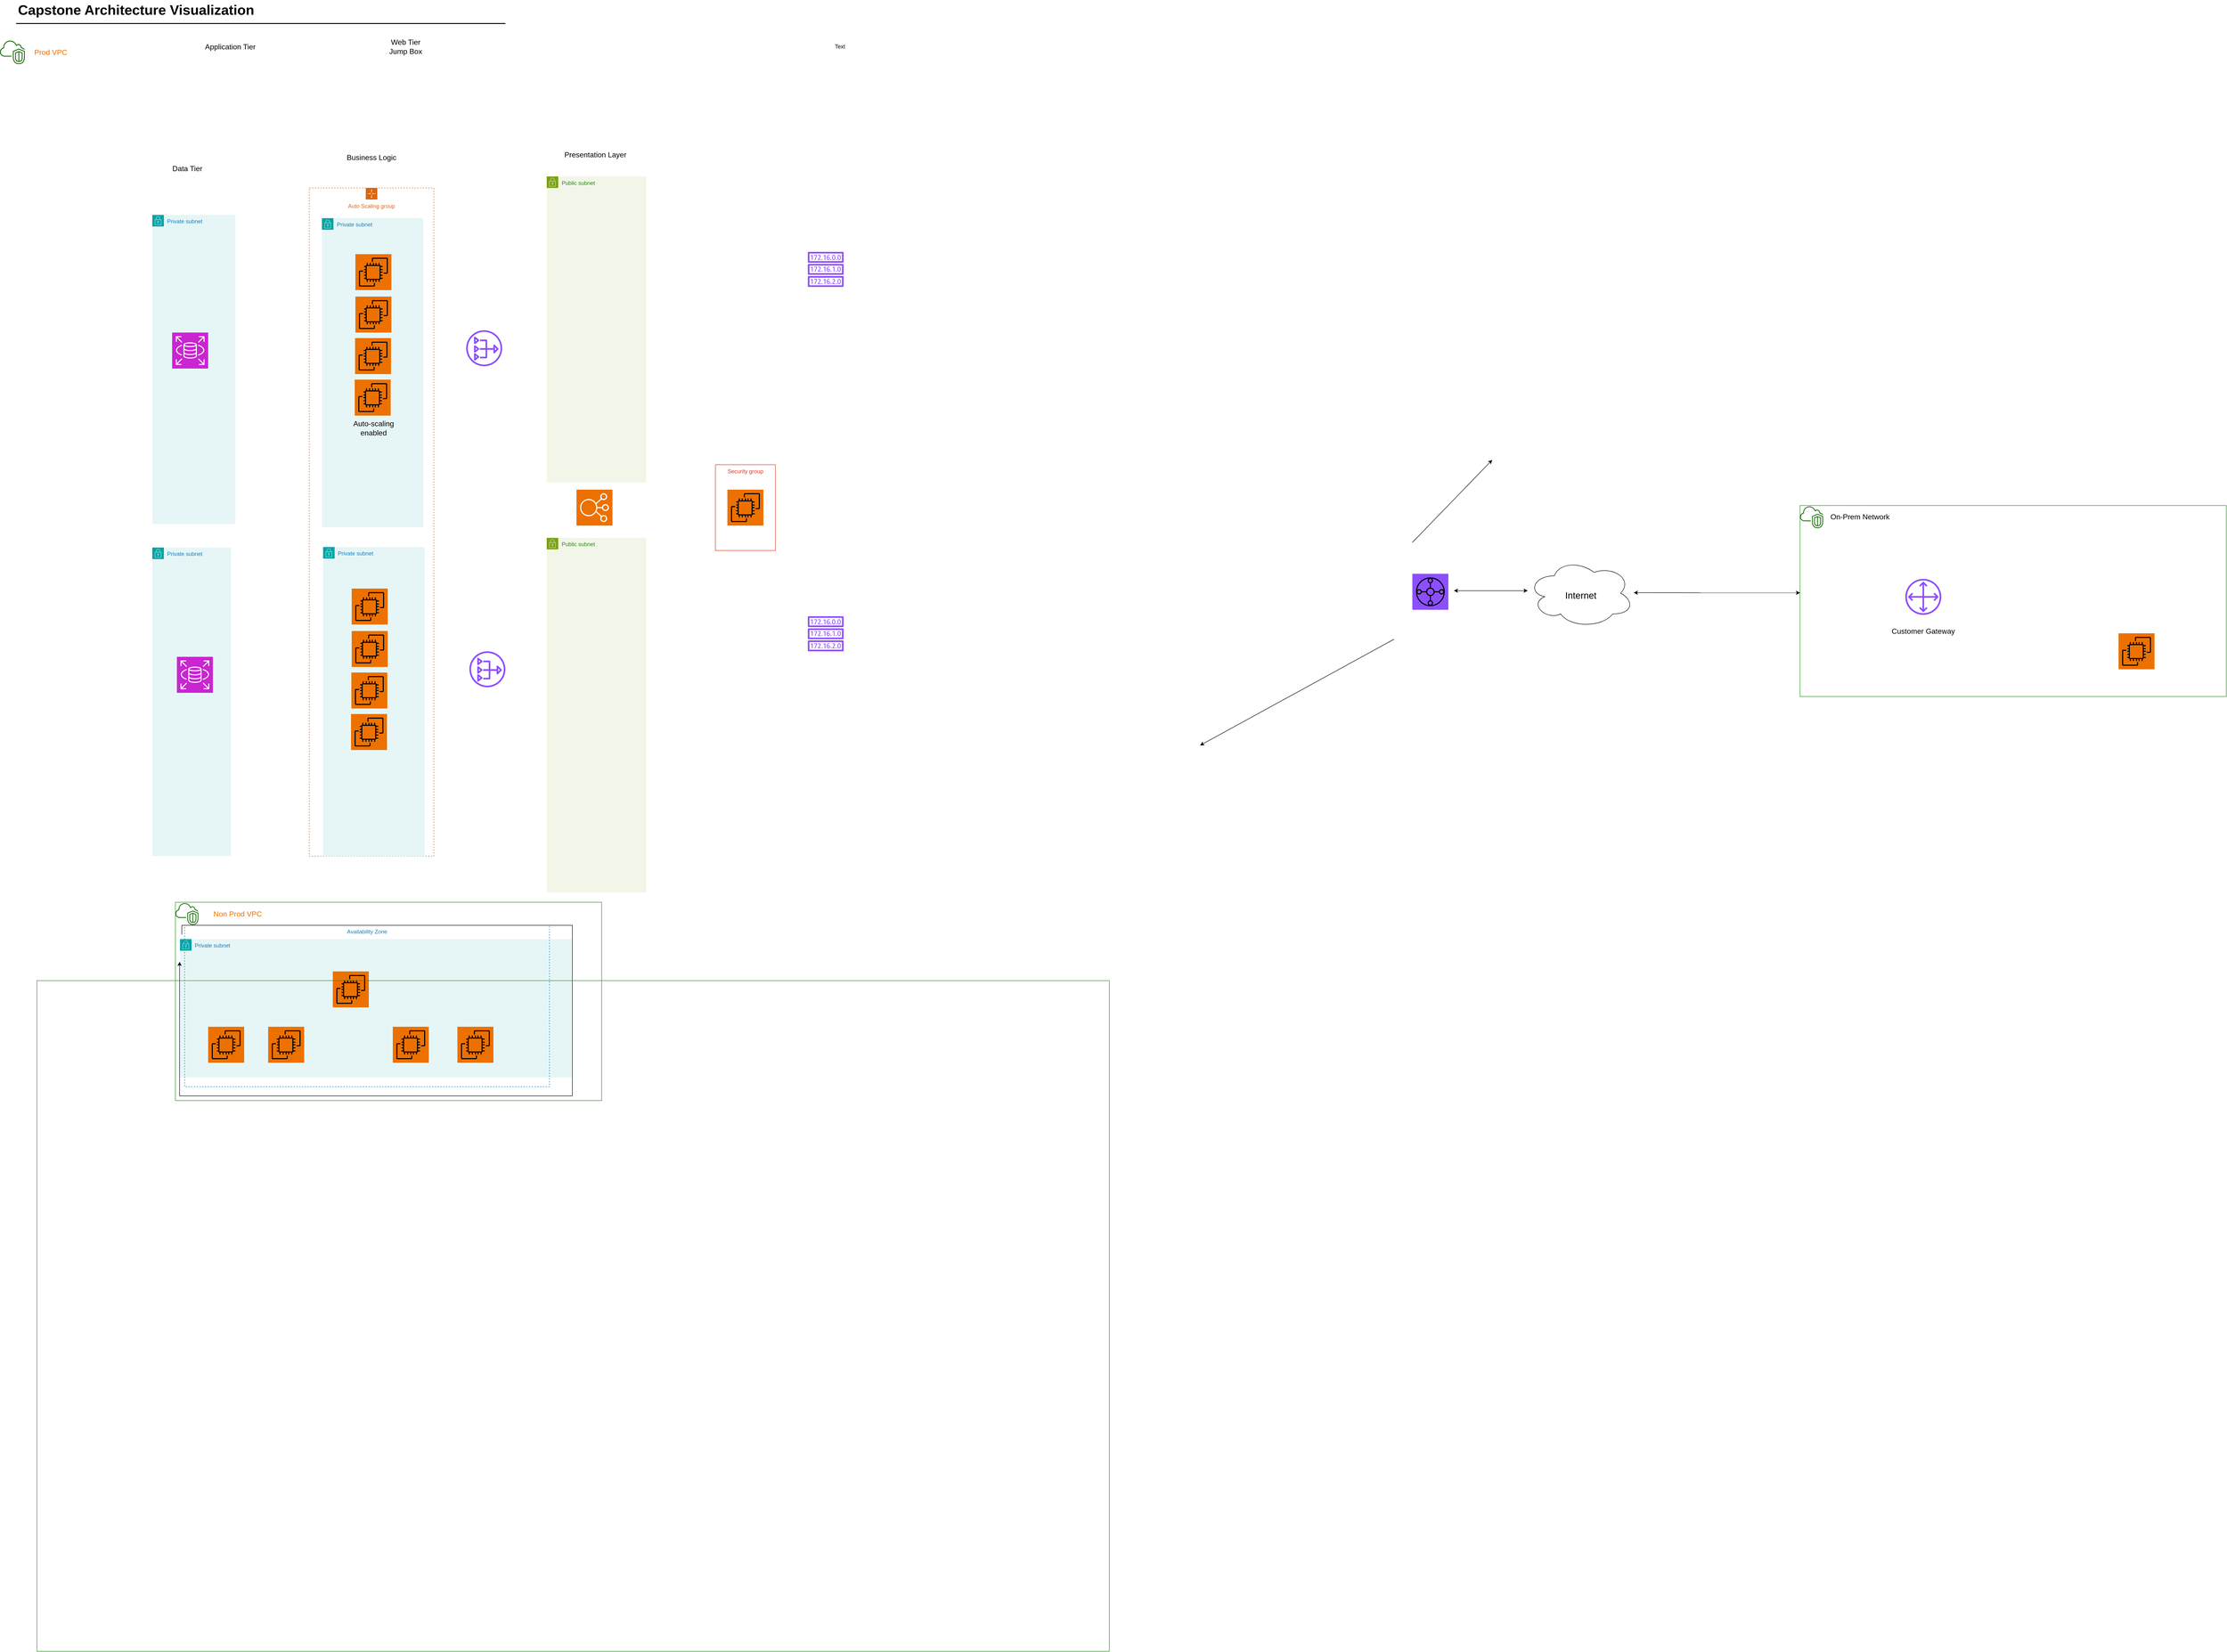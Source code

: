 <mxfile version="24.0.4" type="github">
  <diagram id="Ht1M8jgEwFfnCIfOTk4-" name="Page-1">
    <mxGraphModel dx="2867" dy="1258" grid="1" gridSize="10" guides="1" tooltips="1" connect="1" arrows="1" fold="1" page="1" pageScale="1" pageWidth="1169" pageHeight="827" math="0" shadow="0">
      <root>
        <mxCell id="0" />
        <mxCell id="1" parent="0" />
        <mxCell id="_vopK-eWFFhWHjTZmwqj-68" value="Private subnet" style="points=[[0,0],[0.25,0],[0.5,0],[0.75,0],[1,0],[1,0.25],[1,0.5],[1,0.75],[1,1],[0.75,1],[0.5,1],[0.25,1],[0,1],[0,0.75],[0,0.5],[0,0.25]];outlineConnect=0;gradientColor=none;html=1;whiteSpace=wrap;fontSize=12;fontStyle=0;container=1;pointerEvents=0;collapsible=0;recursiveResize=0;shape=mxgraph.aws4.group;grIcon=mxgraph.aws4.group_security_group;grStroke=0;strokeColor=#00A4A6;fillColor=#E6F6F7;verticalAlign=top;align=left;spacingLeft=30;fontColor=#147EBA;dashed=0;" vertex="1" parent="1">
          <mxGeometry x="350" y="1251" width="170" height="669" as="geometry" />
        </mxCell>
        <mxCell id="_vopK-eWFFhWHjTZmwqj-56" value="Auto Scaling group" style="points=[[0,0],[0.25,0],[0.5,0],[0.75,0],[1,0],[1,0.25],[1,0.5],[1,0.75],[1,1],[0.75,1],[0.5,1],[0.25,1],[0,1],[0,0.75],[0,0.5],[0,0.25]];outlineConnect=0;gradientColor=none;html=1;whiteSpace=wrap;fontSize=12;fontStyle=0;container=1;pointerEvents=0;collapsible=0;recursiveResize=0;shape=mxgraph.aws4.groupCenter;grIcon=mxgraph.aws4.group_auto_scaling_group;grStroke=1;strokeColor=#D86613;fillColor=none;verticalAlign=top;align=center;fontColor=#D86613;dashed=1;spacingTop=25;" vertex="1" parent="1">
          <mxGeometry x="690" y="471.5" width="270" height="1448.5" as="geometry" />
        </mxCell>
        <mxCell id="_vopK-eWFFhWHjTZmwqj-30" value="Data Tier" style="text;html=1;align=center;verticalAlign=middle;whiteSpace=wrap;rounded=0;fontSize=16;" vertex="1" parent="_vopK-eWFFhWHjTZmwqj-56">
          <mxGeometry x="70" y="808.5" width="110" height="30" as="geometry" />
        </mxCell>
        <mxCell id="_vopK-eWFFhWHjTZmwqj-46" value="Auto-scaling enabled" style="text;html=1;align=center;verticalAlign=middle;whiteSpace=wrap;rounded=0;fontSize=16;" vertex="1" parent="_vopK-eWFFhWHjTZmwqj-56">
          <mxGeometry x="26.5" y="1280" width="112.5" height="30" as="geometry" />
        </mxCell>
        <mxCell id="_vopK-eWFFhWHjTZmwqj-64" value="Private subnet" style="points=[[0,0],[0.25,0],[0.5,0],[0.75,0],[1,0],[1,0.25],[1,0.5],[1,0.75],[1,1],[0.75,1],[0.5,1],[0.25,1],[0,1],[0,0.75],[0,0.5],[0,0.25]];outlineConnect=0;gradientColor=none;html=1;whiteSpace=wrap;fontSize=12;fontStyle=0;container=1;pointerEvents=0;collapsible=0;recursiveResize=0;shape=mxgraph.aws4.group;grIcon=mxgraph.aws4.group_security_group;grStroke=0;strokeColor=#00A4A6;fillColor=#E6F6F7;verticalAlign=top;align=left;spacingLeft=30;fontColor=#147EBA;dashed=0;" vertex="1" parent="_vopK-eWFFhWHjTZmwqj-56">
          <mxGeometry x="30" y="778.5" width="220" height="670" as="geometry" />
        </mxCell>
        <mxCell id="_vopK-eWFFhWHjTZmwqj-66" value="Private subnet" style="points=[[0,0],[0.25,0],[0.5,0],[0.75,0],[1,0],[1,0.25],[1,0.5],[1,0.75],[1,1],[0.75,1],[0.5,1],[0.25,1],[0,1],[0,0.75],[0,0.5],[0,0.25]];outlineConnect=0;gradientColor=none;html=1;whiteSpace=wrap;fontSize=12;fontStyle=0;container=1;pointerEvents=0;collapsible=0;recursiveResize=0;shape=mxgraph.aws4.group;grIcon=mxgraph.aws4.group_security_group;grStroke=0;strokeColor=#00A4A6;fillColor=#E6F6F7;verticalAlign=top;align=left;spacingLeft=30;fontColor=#147EBA;dashed=0;" vertex="1" parent="1">
          <mxGeometry x="350" y="530" width="180" height="670" as="geometry" />
        </mxCell>
        <mxCell id="WqzEthpVbEl864bcy6q5-12" value="" style="sketch=0;points=[[0,0,0],[0.25,0,0],[0.5,0,0],[0.75,0,0],[1,0,0],[0,1,0],[0.25,1,0],[0.5,1,0],[0.75,1,0],[1,1,0],[0,0.25,0],[0,0.5,0],[0,0.75,0],[1,0.25,0],[1,0.5,0],[1,0.75,0]];outlineConnect=0;fontColor=#232F3E;fillColor=#C925D1;strokeColor=#ffffff;dashed=0;verticalLabelPosition=bottom;verticalAlign=top;align=center;html=1;fontSize=12;fontStyle=0;aspect=fixed;shape=mxgraph.aws4.resourceIcon;resIcon=mxgraph.aws4.rds;" parent="_vopK-eWFFhWHjTZmwqj-66" vertex="1">
          <mxGeometry x="43" y="255" width="78" height="78" as="geometry" />
        </mxCell>
        <mxCell id="_vopK-eWFFhWHjTZmwqj-63" value="Private subnet" style="points=[[0,0],[0.25,0],[0.5,0],[0.75,0],[1,0],[1,0.25],[1,0.5],[1,0.75],[1,1],[0.75,1],[0.5,1],[0.25,1],[0,1],[0,0.75],[0,0.5],[0,0.25]];outlineConnect=0;gradientColor=none;html=1;whiteSpace=wrap;fontSize=12;fontStyle=0;container=1;pointerEvents=0;collapsible=0;recursiveResize=0;shape=mxgraph.aws4.group;grIcon=mxgraph.aws4.group_security_group;grStroke=0;strokeColor=#00A4A6;fillColor=#E6F6F7;verticalAlign=top;align=left;spacingLeft=30;fontColor=#147EBA;dashed=0;" vertex="1" parent="1">
          <mxGeometry x="717.5" y="537" width="220" height="670" as="geometry" />
        </mxCell>
        <mxCell id="_vopK-eWFFhWHjTZmwqj-61" value="Public subnet" style="points=[[0,0],[0.25,0],[0.5,0],[0.75,0],[1,0],[1,0.25],[1,0.5],[1,0.75],[1,1],[0.75,1],[0.5,1],[0.25,1],[0,1],[0,0.75],[0,0.5],[0,0.25]];outlineConnect=0;gradientColor=none;html=1;whiteSpace=wrap;fontSize=12;fontStyle=0;container=1;pointerEvents=0;collapsible=0;recursiveResize=0;shape=mxgraph.aws4.group;grIcon=mxgraph.aws4.group_security_group;grStroke=0;strokeColor=#7AA116;fillColor=#F2F6E8;verticalAlign=top;align=left;spacingLeft=30;fontColor=#248814;dashed=0;" vertex="1" parent="1">
          <mxGeometry x="1204.5" y="1230" width="215.5" height="769" as="geometry" />
        </mxCell>
        <mxCell id="WqzEthpVbEl864bcy6q5-30" value="Private subnet" style="points=[[0,0],[0.25,0],[0.5,0],[0.75,0],[1,0],[1,0.25],[1,0.5],[1,0.75],[1,1],[0.75,1],[0.5,1],[0.25,1],[0,1],[0,0.75],[0,0.5],[0,0.25]];outlineConnect=0;gradientColor=none;html=1;whiteSpace=wrap;fontSize=12;fontStyle=0;container=1;pointerEvents=0;collapsible=0;recursiveResize=0;shape=mxgraph.aws4.group;grIcon=mxgraph.aws4.group_security_group;grStroke=0;strokeColor=#00A4A6;fillColor=#E6F6F7;verticalAlign=top;align=left;spacingLeft=30;fontColor=#147EBA;dashed=0;" parent="1" vertex="1">
          <mxGeometry x="410" y="2100" width="849" height="300" as="geometry" />
        </mxCell>
        <mxCell id="yZNJpXMUigSXoDdHdBbW-16" value="" style="sketch=0;points=[[0,0,0],[0.25,0,0],[0.5,0,0],[0.75,0,0],[1,0,0],[0,1,0],[0.25,1,0],[0.5,1,0],[0.75,1,0],[1,1,0],[0,0.25,0],[0,0.5,0],[0,0.75,0],[1,0.25,0],[1,0.5,0],[1,0.75,0]];outlineConnect=0;fontColor=#232F3E;fillColor=#ED7100;strokeColor=#000000;dashed=0;verticalLabelPosition=bottom;verticalAlign=top;align=center;html=1;fontSize=12;fontStyle=0;aspect=fixed;shape=mxgraph.aws4.resourceIcon;resIcon=mxgraph.aws4.ec2;" parent="WqzEthpVbEl864bcy6q5-30" vertex="1">
          <mxGeometry x="61" y="190" width="78" height="78" as="geometry" />
        </mxCell>
        <mxCell id="yZNJpXMUigSXoDdHdBbW-14" value="" style="sketch=0;points=[[0,0,0],[0.25,0,0],[0.5,0,0],[0.75,0,0],[1,0,0],[0,1,0],[0.25,1,0],[0.5,1,0],[0.75,1,0],[1,1,0],[0,0.25,0],[0,0.5,0],[0,0.75,0],[1,0.25,0],[1,0.5,0],[1,0.75,0]];outlineConnect=0;fontColor=#232F3E;fillColor=#ED7100;strokeColor=#000000;dashed=0;verticalLabelPosition=bottom;verticalAlign=top;align=center;html=1;fontSize=12;fontStyle=0;aspect=fixed;shape=mxgraph.aws4.resourceIcon;resIcon=mxgraph.aws4.ec2;" parent="WqzEthpVbEl864bcy6q5-30" vertex="1">
          <mxGeometry x="191" y="190" width="78" height="78" as="geometry" />
        </mxCell>
        <mxCell id="yZNJpXMUigSXoDdHdBbW-15" value="" style="sketch=0;points=[[0,0,0],[0.25,0,0],[0.5,0,0],[0.75,0,0],[1,0,0],[0,1,0],[0.25,1,0],[0.5,1,0],[0.75,1,0],[1,1,0],[0,0.25,0],[0,0.5,0],[0,0.75,0],[1,0.25,0],[1,0.5,0],[1,0.75,0]];outlineConnect=0;fontColor=#232F3E;fillColor=#ED7100;strokeColor=#000000;dashed=0;verticalLabelPosition=bottom;verticalAlign=top;align=center;html=1;fontSize=12;fontStyle=0;aspect=fixed;shape=mxgraph.aws4.resourceIcon;resIcon=mxgraph.aws4.ec2;" parent="WqzEthpVbEl864bcy6q5-30" vertex="1">
          <mxGeometry x="331" y="70" width="78" height="78" as="geometry" />
        </mxCell>
        <mxCell id="yZNJpXMUigSXoDdHdBbW-17" value="" style="sketch=0;points=[[0,0,0],[0.25,0,0],[0.5,0,0],[0.75,0,0],[1,0,0],[0,1,0],[0.25,1,0],[0.5,1,0],[0.75,1,0],[1,1,0],[0,0.25,0],[0,0.5,0],[0,0.75,0],[1,0.25,0],[1,0.5,0],[1,0.75,0]];outlineConnect=0;fontColor=#232F3E;fillColor=#ED7100;strokeColor=#000000;dashed=0;verticalLabelPosition=bottom;verticalAlign=top;align=center;html=1;fontSize=12;fontStyle=0;aspect=fixed;shape=mxgraph.aws4.resourceIcon;resIcon=mxgraph.aws4.ec2;" parent="WqzEthpVbEl864bcy6q5-30" vertex="1">
          <mxGeometry x="461" y="190" width="78" height="78" as="geometry" />
        </mxCell>
        <mxCell id="yZNJpXMUigSXoDdHdBbW-18" value="" style="sketch=0;points=[[0,0,0],[0.25,0,0],[0.5,0,0],[0.75,0,0],[1,0,0],[0,1,0],[0.25,1,0],[0.5,1,0],[0.75,1,0],[1,1,0],[0,0.25,0],[0,0.5,0],[0,0.75,0],[1,0.25,0],[1,0.5,0],[1,0.75,0]];outlineConnect=0;fontColor=#232F3E;fillColor=#ED7100;strokeColor=#000000;dashed=0;verticalLabelPosition=bottom;verticalAlign=top;align=center;html=1;fontSize=12;fontStyle=0;aspect=fixed;shape=mxgraph.aws4.resourceIcon;resIcon=mxgraph.aws4.ec2;" parent="WqzEthpVbEl864bcy6q5-30" vertex="1">
          <mxGeometry x="601" y="190" width="78" height="78" as="geometry" />
        </mxCell>
        <mxCell id="yZNJpXMUigSXoDdHdBbW-10" value="" style="whiteSpace=wrap;html=1;fillColor=none;&#xa;fontcolor=#000000;strokeColor=#288B22;" parent="1" vertex="1">
          <mxGeometry x="400" y="2020" width="923.5" height="430" as="geometry" />
        </mxCell>
        <mxCell id="-QjtrjUzRDEMRZ5MF8oH-47" value="Capstone Architecture Visualization" style="text;html=1;resizable=0;points=[];autosize=1;align=left;verticalAlign=top;spacingTop=-4;fontSize=30;fontStyle=1" parent="1" vertex="1">
          <mxGeometry x="56.5" y="64.5" width="500" height="40" as="geometry" />
        </mxCell>
        <mxCell id="SCVMTBWpLvtzJIhz15lM-1" value="" style="line;strokeWidth=2;html=1;fontSize=14;" parent="1" vertex="1">
          <mxGeometry x="55" y="110" width="1060" height="10" as="geometry" />
        </mxCell>
        <mxCell id="yZNJpXMUigSXoDdHdBbW-11" value="" style="outlineConnect=0;fontColor=#232F3E;gradientColor=none;fillColor=#277116;strokeColor=none;dashed=0;verticalLabelPosition=bottom;verticalAlign=top;align=center;html=1;fontSize=12;fontStyle=0;aspect=fixed;pointerEvents=1;shape=mxgraph.aws4.vpc;" parent="1" vertex="1">
          <mxGeometry x="400" y="2020" width="50" height="50" as="geometry" />
        </mxCell>
        <mxCell id="yZNJpXMUigSXoDdHdBbW-19" value="Non Prod VPC" style="text;html=1;align=center;verticalAlign=middle;whiteSpace=wrap;rounded=0;fontColor=#ED7100;fontSize=16;" parent="1" vertex="1">
          <mxGeometry x="480" y="2030" width="110" height="30" as="geometry" />
        </mxCell>
        <mxCell id="BpBYxWsEgWOec-O729RD-2" value="" style="endArrow=classic;html=1;rounded=0;entryX=1.002;entryY=0.179;entryDx=0;entryDy=0;entryPerimeter=0;" parent="1" edge="1">
          <mxGeometry width="50" height="50" relative="1" as="geometry">
            <mxPoint x="3080" y="1240" as="sourcePoint" />
            <mxPoint x="3253.067" y="1061.086" as="targetPoint" />
          </mxGeometry>
        </mxCell>
        <mxCell id="BpBYxWsEgWOec-O729RD-3" value="" style="endArrow=classic;html=1;rounded=0;" parent="1" edge="1">
          <mxGeometry width="50" height="50" relative="1" as="geometry">
            <mxPoint x="3040" y="1450" as="sourcePoint" />
            <mxPoint x="2620" y="1680" as="targetPoint" />
          </mxGeometry>
        </mxCell>
        <mxCell id="BpBYxWsEgWOec-O729RD-4" value="" style="ellipse;shape=cloud;whiteSpace=wrap;html=1;fillColor=none;" parent="1" vertex="1">
          <mxGeometry x="3330" y="1275" width="230" height="150" as="geometry" />
        </mxCell>
        <mxCell id="BpBYxWsEgWOec-O729RD-5" value="Internet" style="text;html=1;align=center;verticalAlign=middle;whiteSpace=wrap;rounded=0;fontSize=20;" parent="1" vertex="1">
          <mxGeometry x="3395" y="1324" width="100" height="60" as="geometry" />
        </mxCell>
        <mxCell id="BpBYxWsEgWOec-O729RD-6" value="" style="whiteSpace=wrap;html=1;fillColor=none;&#xa;fontcolor=#000000;strokeColor=#288B22;" parent="1" vertex="1">
          <mxGeometry x="3920" y="1160" width="923.5" height="414" as="geometry" />
        </mxCell>
        <mxCell id="BpBYxWsEgWOec-O729RD-7" value="" style="endArrow=classic;startArrow=classic;html=1;rounded=0;entryX=0.152;entryY=0.87;entryDx=0;entryDy=0;entryPerimeter=0;" parent="1" edge="1">
          <mxGeometry width="50" height="50" relative="1" as="geometry">
            <mxPoint x="3559.63" y="1349" as="sourcePoint" />
            <mxPoint x="3920.002" y="1349.18" as="targetPoint" />
          </mxGeometry>
        </mxCell>
        <mxCell id="BpBYxWsEgWOec-O729RD-8" value="" style="outlineConnect=0;fontColor=#232F3E;gradientColor=none;fillColor=#277116;strokeColor=none;dashed=0;verticalLabelPosition=bottom;verticalAlign=top;align=center;html=1;fontSize=12;fontStyle=0;aspect=fixed;pointerEvents=1;shape=mxgraph.aws4.vpc;" parent="1" vertex="1">
          <mxGeometry x="3920" y="1160" width="50" height="50" as="geometry" />
        </mxCell>
        <mxCell id="BpBYxWsEgWOec-O729RD-9" value="" style="sketch=0;points=[[0,0,0],[0.25,0,0],[0.5,0,0],[0.75,0,0],[1,0,0],[0,1,0],[0.25,1,0],[0.5,1,0],[0.75,1,0],[1,1,0],[0,0.25,0],[0,0.5,0],[0,0.75,0],[1,0.25,0],[1,0.5,0],[1,0.75,0]];outlineConnect=0;fontColor=#232F3E;fillColor=#ED7100;strokeColor=#000000;dashed=0;verticalLabelPosition=bottom;verticalAlign=top;align=center;html=1;fontSize=12;fontStyle=0;aspect=fixed;shape=mxgraph.aws4.resourceIcon;resIcon=mxgraph.aws4.ec2;" parent="1" vertex="1">
          <mxGeometry x="4610" y="1437" width="78" height="78" as="geometry" />
        </mxCell>
        <mxCell id="BpBYxWsEgWOec-O729RD-11" value="" style="sketch=0;points=[[0,0,0],[0.25,0,0],[0.5,0,0],[0.75,0,0],[1,0,0],[0,1,0],[0.25,1,0],[0.5,1,0],[0.75,1,0],[1,1,0],[0,0.25,0],[0,0.5,0],[0,0.75,0],[1,0.25,0],[1,0.5,0],[1,0.75,0]];outlineConnect=0;fontColor=#232F3E;fillColor=#8C4FFF;strokeColor=#000000;dashed=0;verticalLabelPosition=bottom;verticalAlign=top;align=center;html=1;fontSize=12;fontStyle=0;aspect=fixed;shape=mxgraph.aws4.resourceIcon;resIcon=mxgraph.aws4.transit_gateway;" parent="1" vertex="1">
          <mxGeometry x="3080" y="1308" width="78" height="78" as="geometry" />
        </mxCell>
        <mxCell id="BpBYxWsEgWOec-O729RD-13" value="" style="endArrow=classic;startArrow=classic;html=1;rounded=0;" parent="1" edge="1">
          <mxGeometry width="50" height="50" relative="1" as="geometry">
            <mxPoint x="3170" y="1344.58" as="sourcePoint" />
            <mxPoint x="3330" y="1344.58" as="targetPoint" />
          </mxGeometry>
        </mxCell>
        <mxCell id="BpBYxWsEgWOec-O729RD-14" value="" style="sketch=0;outlineConnect=0;fontColor=#232F3E;gradientColor=none;fillColor=#8C4FFF;strokeColor=none;dashed=0;verticalLabelPosition=bottom;verticalAlign=top;align=center;html=1;fontSize=12;fontStyle=0;aspect=fixed;pointerEvents=1;shape=mxgraph.aws4.customer_gateway;" parent="1" vertex="1">
          <mxGeometry x="4148" y="1319" width="78" height="78" as="geometry" />
        </mxCell>
        <mxCell id="BpBYxWsEgWOec-O729RD-15" value="On-Prem Network" style="text;html=1;align=center;verticalAlign=middle;whiteSpace=wrap;rounded=0;fontSize=16;" parent="1" vertex="1">
          <mxGeometry x="3980" y="1160" width="140" height="47" as="geometry" />
        </mxCell>
        <mxCell id="BpBYxWsEgWOec-O729RD-16" value="Customer Gateway" style="text;html=1;align=center;verticalAlign=middle;whiteSpace=wrap;rounded=0;fontSize=16;" parent="1" vertex="1">
          <mxGeometry x="4112" y="1407" width="150" height="50" as="geometry" />
        </mxCell>
        <mxCell id="WqzEthpVbEl864bcy6q5-2" value="&lt;div&gt;Web Tier&lt;/div&gt;&lt;div&gt;Jump Box&lt;br&gt;&lt;/div&gt;" style="text;html=1;align=center;verticalAlign=middle;whiteSpace=wrap;rounded=0;fontSize=16;" parent="1" vertex="1">
          <mxGeometry x="819" y="140" width="160" height="50" as="geometry" />
        </mxCell>
        <mxCell id="WqzEthpVbEl864bcy6q5-3" value="Application Tier" style="text;html=1;align=center;verticalAlign=middle;whiteSpace=wrap;rounded=0;fontSize=16;" parent="1" vertex="1">
          <mxGeometry x="453" y="140" width="132" height="50" as="geometry" />
        </mxCell>
        <mxCell id="WqzEthpVbEl864bcy6q5-7" value="" style="sketch=0;points=[[0,0,0],[0.25,0,0],[0.5,0,0],[0.75,0,0],[1,0,0],[0,1,0],[0.25,1,0],[0.5,1,0],[0.75,1,0],[1,1,0],[0,0.25,0],[0,0.5,0],[0,0.75,0],[1,0.25,0],[1,0.5,0],[1,0.75,0]];outlineConnect=0;fontColor=#232F3E;fillColor=#ED7100;strokeColor=#000000;dashed=0;verticalLabelPosition=bottom;verticalAlign=top;align=center;html=1;fontSize=12;fontStyle=0;aspect=fixed;shape=mxgraph.aws4.resourceIcon;resIcon=mxgraph.aws4.ec2;" parent="1" vertex="1">
          <mxGeometry x="790" y="615" width="78" height="78" as="geometry" />
        </mxCell>
        <mxCell id="WqzEthpVbEl864bcy6q5-8" value="" style="sketch=0;points=[[0,0,0],[0.25,0,0],[0.5,0,0],[0.75,0,0],[1,0,0],[0,1,0],[0.25,1,0],[0.5,1,0],[0.75,1,0],[1,1,0],[0,0.25,0],[0,0.5,0],[0,0.75,0],[1,0.25,0],[1,0.5,0],[1,0.75,0]];outlineConnect=0;fontColor=#232F3E;fillColor=#ED7100;strokeColor=#000000;dashed=0;verticalLabelPosition=bottom;verticalAlign=top;align=center;html=1;fontSize=12;fontStyle=0;aspect=fixed;shape=mxgraph.aws4.resourceIcon;resIcon=mxgraph.aws4.ec2;" parent="1" vertex="1">
          <mxGeometry x="790" y="707" width="78" height="78" as="geometry" />
        </mxCell>
        <mxCell id="WqzEthpVbEl864bcy6q5-9" value="" style="sketch=0;points=[[0,0,0],[0.25,0,0],[0.5,0,0],[0.75,0,0],[1,0,0],[0,1,0],[0.25,1,0],[0.5,1,0],[0.75,1,0],[1,1,0],[0,0.25,0],[0,0.5,0],[0,0.75,0],[1,0.25,0],[1,0.5,0],[1,0.75,0]];outlineConnect=0;fontColor=#232F3E;fillColor=#ED7100;strokeColor=#000000;dashed=0;verticalLabelPosition=bottom;verticalAlign=top;align=center;html=1;fontSize=12;fontStyle=0;aspect=fixed;shape=mxgraph.aws4.resourceIcon;resIcon=mxgraph.aws4.ec2;" parent="1" vertex="1">
          <mxGeometry x="789.25" y="797" width="78" height="78" as="geometry" />
        </mxCell>
        <mxCell id="WqzEthpVbEl864bcy6q5-10" value="" style="sketch=0;points=[[0,0,0],[0.25,0,0],[0.5,0,0],[0.75,0,0],[1,0,0],[0,1,0],[0.25,1,0],[0.5,1,0],[0.75,1,0],[1,1,0],[0,0.25,0],[0,0.5,0],[0,0.75,0],[1,0.25,0],[1,0.5,0],[1,0.75,0]];outlineConnect=0;fontColor=#232F3E;fillColor=#ED7100;strokeColor=#000000;dashed=0;verticalLabelPosition=bottom;verticalAlign=top;align=center;html=1;fontSize=12;fontStyle=0;aspect=fixed;shape=mxgraph.aws4.resourceIcon;resIcon=mxgraph.aws4.ec2;" parent="1" vertex="1">
          <mxGeometry x="788.5" y="887" width="78" height="78" as="geometry" />
        </mxCell>
        <mxCell id="WqzEthpVbEl864bcy6q5-21" value="" style="sketch=0;outlineConnect=0;fontColor=#232F3E;gradientColor=none;fillColor=#8C4FFF;strokeColor=none;dashed=0;verticalLabelPosition=bottom;verticalAlign=top;align=center;html=1;fontSize=12;fontStyle=0;aspect=fixed;pointerEvents=1;shape=mxgraph.aws4.route_table;" parent="1" vertex="1">
          <mxGeometry x="1770" y="610" width="78" height="76" as="geometry" />
        </mxCell>
        <mxCell id="WqzEthpVbEl864bcy6q5-27" value="Auto-scaling enabled" style="text;html=1;align=center;verticalAlign=middle;whiteSpace=wrap;rounded=0;fontSize=16;" parent="1" vertex="1">
          <mxGeometry x="772.75" y="977" width="112.5" height="30" as="geometry" />
        </mxCell>
        <mxCell id="WqzEthpVbEl864bcy6q5-32" value="Availability Zone" style="fillColor=none;strokeColor=#147EBA;dashed=1;verticalAlign=top;fontStyle=0;fontColor=#147EBA;whiteSpace=wrap;html=1;" parent="1" vertex="1">
          <mxGeometry x="420" y="2070" width="790.5" height="350" as="geometry" />
        </mxCell>
        <mxCell id="_vopK-eWFFhWHjTZmwqj-2" style="edgeStyle=orthogonalEdgeStyle;rounded=0;orthogonalLoop=1;jettySize=auto;html=1;exitX=0;exitY=0;exitDx=0;exitDy=0;entryX=-0.006;entryY=0.169;entryDx=0;entryDy=0;entryPerimeter=0;" edge="1" parent="1">
          <mxGeometry relative="1" as="geometry">
            <mxPoint x="413.95" y="2090" as="sourcePoint" />
            <mxPoint x="409.081" y="2149.15" as="targetPoint" />
            <Array as="points">
              <mxPoint x="414" y="2070" />
              <mxPoint x="1260" y="2070" />
              <mxPoint x="1260" y="2440" />
              <mxPoint x="409" y="2440" />
            </Array>
          </mxGeometry>
        </mxCell>
        <mxCell id="_vopK-eWFFhWHjTZmwqj-11" value="Text" style="text;html=1;align=center;verticalAlign=middle;whiteSpace=wrap;rounded=0;" vertex="1" parent="1">
          <mxGeometry x="1810" y="150" width="60" height="30" as="geometry" />
        </mxCell>
        <mxCell id="yZNJpXMUigSXoDdHdBbW-8" value="" style="whiteSpace=wrap;html=1;fillColor=none;&#xa;fontcolor=#000000;strokeColor=#288B22;" parent="1" vertex="1">
          <mxGeometry x="100" y="2190" width="2323.5" height="1454" as="geometry" />
        </mxCell>
        <mxCell id="yZNJpXMUigSXoDdHdBbW-9" value="" style="outlineConnect=0;fontColor=#232F3E;gradientColor=none;fillColor=#277116;strokeColor=none;dashed=0;verticalLabelPosition=bottom;verticalAlign=top;align=center;html=1;fontSize=12;fontStyle=0;aspect=fixed;pointerEvents=1;shape=mxgraph.aws4.vpc;" parent="1" vertex="1">
          <mxGeometry x="20" y="150" width="54" height="54" as="geometry" />
        </mxCell>
        <mxCell id="yZNJpXMUigSXoDdHdBbW-20" value="Prod VPC" style="text;html=1;align=center;verticalAlign=middle;whiteSpace=wrap;rounded=0;fontColor=#ED7100;fontSize=16;" parent="1" vertex="1">
          <mxGeometry x="90" y="162" width="80" height="30" as="geometry" />
        </mxCell>
        <mxCell id="_vopK-eWFFhWHjTZmwqj-32" value="" style="sketch=0;points=[[0,0,0],[0.25,0,0],[0.5,0,0],[0.75,0,0],[1,0,0],[0,1,0],[0.25,1,0],[0.5,1,0],[0.75,1,0],[1,1,0],[0,0.25,0],[0,0.5,0],[0,0.75,0],[1,0.25,0],[1,0.5,0],[1,0.75,0]];outlineConnect=0;fontColor=#232F3E;fillColor=#ED7100;strokeColor=#000000;dashed=0;verticalLabelPosition=bottom;verticalAlign=top;align=center;html=1;fontSize=12;fontStyle=0;aspect=fixed;shape=mxgraph.aws4.resourceIcon;resIcon=mxgraph.aws4.ec2;" vertex="1" parent="1">
          <mxGeometry x="782" y="1340" width="78" height="78" as="geometry" />
        </mxCell>
        <mxCell id="_vopK-eWFFhWHjTZmwqj-33" value="" style="sketch=0;points=[[0,0,0],[0.25,0,0],[0.5,0,0],[0.75,0,0],[1,0,0],[0,1,0],[0.25,1,0],[0.5,1,0],[0.75,1,0],[1,1,0],[0,0.25,0],[0,0.5,0],[0,0.75,0],[1,0.25,0],[1,0.5,0],[1,0.75,0]];outlineConnect=0;fontColor=#232F3E;fillColor=#ED7100;strokeColor=#000000;dashed=0;verticalLabelPosition=bottom;verticalAlign=top;align=center;html=1;fontSize=12;fontStyle=0;aspect=fixed;shape=mxgraph.aws4.resourceIcon;resIcon=mxgraph.aws4.ec2;" vertex="1" parent="1">
          <mxGeometry x="782" y="1432" width="78" height="78" as="geometry" />
        </mxCell>
        <mxCell id="_vopK-eWFFhWHjTZmwqj-34" value="" style="sketch=0;points=[[0,0,0],[0.25,0,0],[0.5,0,0],[0.75,0,0],[1,0,0],[0,1,0],[0.25,1,0],[0.5,1,0],[0.75,1,0],[1,1,0],[0,0.25,0],[0,0.5,0],[0,0.75,0],[1,0.25,0],[1,0.5,0],[1,0.75,0]];outlineConnect=0;fontColor=#232F3E;fillColor=#ED7100;strokeColor=#000000;dashed=0;verticalLabelPosition=bottom;verticalAlign=top;align=center;html=1;fontSize=12;fontStyle=0;aspect=fixed;shape=mxgraph.aws4.resourceIcon;resIcon=mxgraph.aws4.ec2;" vertex="1" parent="1">
          <mxGeometry x="781.25" y="1522" width="78" height="78" as="geometry" />
        </mxCell>
        <mxCell id="_vopK-eWFFhWHjTZmwqj-35" value="" style="sketch=0;points=[[0,0,0],[0.25,0,0],[0.5,0,0],[0.75,0,0],[1,0,0],[0,1,0],[0.25,1,0],[0.5,1,0],[0.75,1,0],[1,1,0],[0,0.25,0],[0,0.5,0],[0,0.75,0],[1,0.25,0],[1,0.5,0],[1,0.75,0]];outlineConnect=0;fontColor=#232F3E;fillColor=#ED7100;strokeColor=#000000;dashed=0;verticalLabelPosition=bottom;verticalAlign=top;align=center;html=1;fontSize=12;fontStyle=0;aspect=fixed;shape=mxgraph.aws4.resourceIcon;resIcon=mxgraph.aws4.ec2;" vertex="1" parent="1">
          <mxGeometry x="780.5" y="1612" width="78" height="78" as="geometry" />
        </mxCell>
        <mxCell id="_vopK-eWFFhWHjTZmwqj-41" value="" style="sketch=0;outlineConnect=0;fontColor=#232F3E;gradientColor=none;fillColor=#8C4FFF;strokeColor=none;dashed=0;verticalLabelPosition=bottom;verticalAlign=top;align=center;html=1;fontSize=12;fontStyle=0;aspect=fixed;pointerEvents=1;shape=mxgraph.aws4.route_table;" vertex="1" parent="1">
          <mxGeometry x="1770" y="1400" width="78" height="76" as="geometry" />
        </mxCell>
        <mxCell id="_vopK-eWFFhWHjTZmwqj-48" value="" style="sketch=0;points=[[0,0,0],[0.25,0,0],[0.5,0,0],[0.75,0,0],[1,0,0],[0,1,0],[0.25,1,0],[0.5,1,0],[0.75,1,0],[1,1,0],[0,0.25,0],[0,0.5,0],[0,0.75,0],[1,0.25,0],[1,0.5,0],[1,0.75,0]];outlineConnect=0;fontColor=#232F3E;fillColor=#C925D1;strokeColor=#ffffff;dashed=0;verticalLabelPosition=bottom;verticalAlign=top;align=center;html=1;fontSize=12;fontStyle=0;aspect=fixed;shape=mxgraph.aws4.resourceIcon;resIcon=mxgraph.aws4.rds;" vertex="1" parent="1">
          <mxGeometry x="403.25" y="1488" width="78" height="78" as="geometry" />
        </mxCell>
        <mxCell id="WqzEthpVbEl864bcy6q5-4" value="Business Logic" style="text;html=1;align=center;verticalAlign=middle;whiteSpace=wrap;rounded=0;fontSize=16;" parent="1" vertex="1">
          <mxGeometry x="761" y="390" width="128" height="30" as="geometry" />
        </mxCell>
        <mxCell id="_vopK-eWFFhWHjTZmwqj-57" value="Data Tier" style="text;html=1;align=center;verticalAlign=middle;whiteSpace=wrap;rounded=0;fontSize=16;" vertex="1" parent="1">
          <mxGeometry x="371.25" y="414" width="110" height="30" as="geometry" />
        </mxCell>
        <mxCell id="_vopK-eWFFhWHjTZmwqj-58" value="Presentation Layer" style="text;html=1;align=center;verticalAlign=middle;whiteSpace=wrap;rounded=0;fontSize=16;" vertex="1" parent="1">
          <mxGeometry x="1230" y="384" width="160" height="30" as="geometry" />
        </mxCell>
        <mxCell id="_vopK-eWFFhWHjTZmwqj-69" value="Public subnet" style="points=[[0,0],[0.25,0],[0.5,0],[0.75,0],[1,0],[1,0.25],[1,0.5],[1,0.75],[1,1],[0.75,1],[0.5,1],[0.25,1],[0,1],[0,0.75],[0,0.5],[0,0.25]];outlineConnect=0;gradientColor=none;html=1;whiteSpace=wrap;fontSize=12;fontStyle=0;container=1;pointerEvents=0;collapsible=0;recursiveResize=0;shape=mxgraph.aws4.group;grIcon=mxgraph.aws4.group_security_group;grStroke=0;strokeColor=#7AA116;fillColor=#F2F6E8;verticalAlign=top;align=left;spacingLeft=30;fontColor=#248814;dashed=0;" vertex="1" parent="1">
          <mxGeometry x="1204.5" y="446.5" width="215.5" height="663.5" as="geometry" />
        </mxCell>
        <mxCell id="_vopK-eWFFhWHjTZmwqj-70" value="" style="sketch=0;points=[[0,0,0],[0.25,0,0],[0.5,0,0],[0.75,0,0],[1,0,0],[0,1,0],[0.25,1,0],[0.5,1,0],[0.75,1,0],[1,1,0],[0,0.25,0],[0,0.5,0],[0,0.75,0],[1,0.25,0],[1,0.5,0],[1,0.75,0]];outlineConnect=0;fontColor=#232F3E;fillColor=#ED7100;strokeColor=#ffffff;dashed=0;verticalLabelPosition=bottom;verticalAlign=top;align=center;html=1;fontSize=12;fontStyle=0;aspect=fixed;shape=mxgraph.aws4.resourceIcon;resIcon=mxgraph.aws4.elastic_load_balancing;" vertex="1" parent="_vopK-eWFFhWHjTZmwqj-69">
          <mxGeometry x="64.5" y="679" width="78" height="78" as="geometry" />
        </mxCell>
        <mxCell id="_vopK-eWFFhWHjTZmwqj-71" value="" style="sketch=0;points=[[0,0,0],[0.25,0,0],[0.5,0,0],[0.75,0,0],[1,0,0],[0,1,0],[0.25,1,0],[0.5,1,0],[0.75,1,0],[1,1,0],[0,0.25,0],[0,0.5,0],[0,0.75,0],[1,0.25,0],[1,0.5,0],[1,0.75,0]];outlineConnect=0;fontColor=#232F3E;fillColor=#ED7100;strokeColor=#000000;dashed=0;verticalLabelPosition=bottom;verticalAlign=top;align=center;html=1;fontSize=12;fontStyle=0;aspect=fixed;shape=mxgraph.aws4.resourceIcon;resIcon=mxgraph.aws4.ec2;" vertex="1" parent="1">
          <mxGeometry x="1596" y="1125.5" width="78" height="78" as="geometry" />
        </mxCell>
        <mxCell id="_vopK-eWFFhWHjTZmwqj-72" value="Security group" style="fillColor=none;strokeColor=#DD3522;verticalAlign=top;fontStyle=0;fontColor=#DD3522;whiteSpace=wrap;html=1;" vertex="1" parent="1">
          <mxGeometry x="1570" y="1071.5" width="130" height="186" as="geometry" />
        </mxCell>
        <mxCell id="_vopK-eWFFhWHjTZmwqj-75" value="" style="sketch=0;outlineConnect=0;fontColor=#232F3E;gradientColor=none;fillColor=#8C4FFF;strokeColor=none;dashed=0;verticalLabelPosition=bottom;verticalAlign=top;align=center;html=1;fontSize=12;fontStyle=0;aspect=fixed;pointerEvents=1;shape=mxgraph.aws4.nat_gateway;" vertex="1" parent="1">
          <mxGeometry x="1030" y="780" width="78" height="78" as="geometry" />
        </mxCell>
        <mxCell id="_vopK-eWFFhWHjTZmwqj-76" value="" style="sketch=0;outlineConnect=0;fontColor=#232F3E;gradientColor=none;fillColor=#8C4FFF;strokeColor=none;dashed=0;verticalLabelPosition=bottom;verticalAlign=top;align=center;html=1;fontSize=12;fontStyle=0;aspect=fixed;pointerEvents=1;shape=mxgraph.aws4.nat_gateway;" vertex="1" parent="1">
          <mxGeometry x="1037" y="1476" width="78" height="78" as="geometry" />
        </mxCell>
      </root>
    </mxGraphModel>
  </diagram>
</mxfile>

